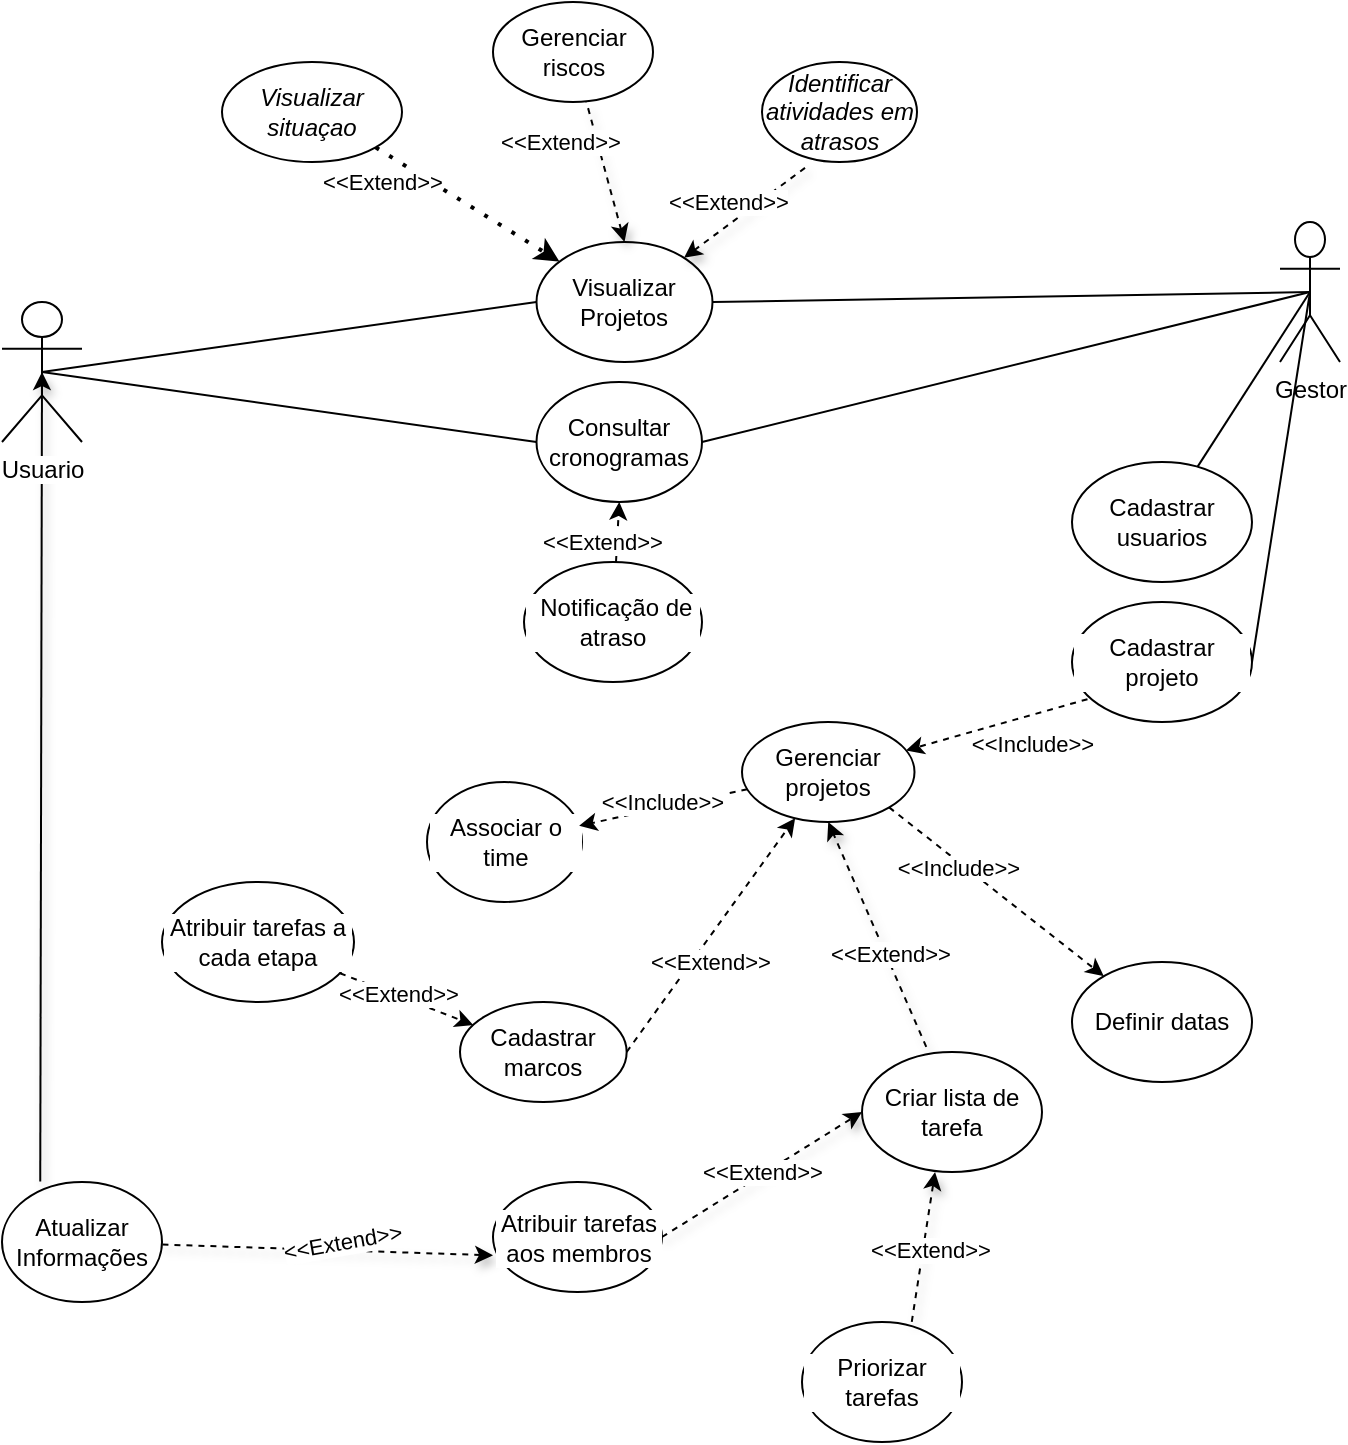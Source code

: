 <mxfile version="16.0.0" type="device"><diagram id="70LyShU_rG980BC42jQX" name="Page-1"><mxGraphModel dx="1902" dy="1037" grid="1" gridSize="10" guides="1" tooltips="1" connect="1" arrows="1" fold="1" page="1" pageScale="1" pageWidth="827" pageHeight="1169" background="#ffffff" math="0" shadow="0"><root><mxCell id="0"/><mxCell id="1" parent="0"/><mxCell id="Upq9khH2V6hyFRYAG2k6-1" value="Cadastrar usuarios" style="ellipse;whiteSpace=wrap;html=1;" parent="1" vertex="1"><mxGeometry x="645" y="430" width="90" height="60" as="geometry"/></mxCell><mxCell id="Upq9khH2V6hyFRYAG2k6-29" style="rounded=0;orthogonalLoop=1;jettySize=auto;html=1;exitX=0.5;exitY=0.5;exitDx=0;exitDy=0;exitPerimeter=0;fontColor=#000000;endArrow=none;endFill=0;" parent="1" source="Upq9khH2V6hyFRYAG2k6-2" target="Upq9khH2V6hyFRYAG2k6-1" edge="1"><mxGeometry relative="1" as="geometry"/></mxCell><mxCell id="Upq9khH2V6hyFRYAG2k6-35" style="rounded=0;orthogonalLoop=1;jettySize=auto;html=1;exitX=0.5;exitY=0.5;exitDx=0;exitDy=0;exitPerimeter=0;entryX=1;entryY=0.5;entryDx=0;entryDy=0;fontColor=#000000;endArrow=none;endFill=0;" parent="1" source="Upq9khH2V6hyFRYAG2k6-2" target="Upq9khH2V6hyFRYAG2k6-7" edge="1"><mxGeometry relative="1" as="geometry"/></mxCell><mxCell id="Upq9khH2V6hyFRYAG2k6-37" style="rounded=0;orthogonalLoop=1;jettySize=auto;html=1;exitX=0.5;exitY=0.5;exitDx=0;exitDy=0;exitPerimeter=0;entryX=1;entryY=0.5;entryDx=0;entryDy=0;fontColor=#000000;endArrow=none;endFill=0;" parent="1" source="Upq9khH2V6hyFRYAG2k6-2" target="Upq9khH2V6hyFRYAG2k6-12" edge="1"><mxGeometry relative="1" as="geometry"/></mxCell><mxCell id="Upq9khH2V6hyFRYAG2k6-43" style="rounded=0;orthogonalLoop=1;jettySize=auto;html=1;exitX=0.5;exitY=0.5;exitDx=0;exitDy=0;exitPerimeter=0;entryX=1;entryY=0.5;entryDx=0;entryDy=0;fontColor=#000000;endArrow=none;endFill=0;" parent="1" source="Upq9khH2V6hyFRYAG2k6-2" target="Upq9khH2V6hyFRYAG2k6-13" edge="1"><mxGeometry relative="1" as="geometry"/></mxCell><mxCell id="Upq9khH2V6hyFRYAG2k6-2" value="Gestor&lt;br&gt;" style="shape=umlActor;verticalLabelPosition=bottom;verticalAlign=top;html=1;outlineConnect=0;" parent="1" vertex="1"><mxGeometry x="749" y="310" width="30" height="70" as="geometry"/></mxCell><mxCell id="Upq9khH2V6hyFRYAG2k6-6" value="Associar o time" style="ellipse;whiteSpace=wrap;html=1;labelBackgroundColor=#FFFFFF;fontColor=#000000;" parent="1" vertex="1"><mxGeometry x="322.5" y="590" width="77.5" height="60" as="geometry"/></mxCell><mxCell id="Upq9khH2V6hyFRYAG2k6-7" value="Cadastrar projeto" style="ellipse;whiteSpace=wrap;html=1;labelBackgroundColor=#FFFFFF;fontColor=#000000;" parent="1" vertex="1"><mxGeometry x="645" y="500" width="90" height="60" as="geometry"/></mxCell><mxCell id="-4g7d51weAY-REnsmbYh-26" style="edgeStyle=none;rounded=0;orthogonalLoop=1;jettySize=auto;html=1;exitX=0;exitY=0.667;exitDx=0;exitDy=0;shadow=1;dashed=1;endArrow=none;endFill=0;startArrow=classic;startFill=1;exitPerimeter=0;" parent="1" source="Upq9khH2V6hyFRYAG2k6-8" target="Upq9khH2V6hyFRYAG2k6-11" edge="1"><mxGeometry relative="1" as="geometry"/></mxCell><mxCell id="-4g7d51weAY-REnsmbYh-33" style="edgeStyle=none;rounded=0;orthogonalLoop=1;jettySize=auto;html=1;exitX=1;exitY=0.5;exitDx=0;exitDy=0;entryX=0;entryY=0.5;entryDx=0;entryDy=0;shadow=1;dashed=1;startArrow=none;startFill=0;endArrow=classic;endFill=1;" parent="1" source="Upq9khH2V6hyFRYAG2k6-8" target="Upq9khH2V6hyFRYAG2k6-10" edge="1"><mxGeometry relative="1" as="geometry"/></mxCell><mxCell id="Upq9khH2V6hyFRYAG2k6-8" value="Atribuir tarefas aos membros" style="ellipse;whiteSpace=wrap;html=1;labelBackgroundColor=#FFFFFF;fontColor=#000000;" parent="1" vertex="1"><mxGeometry x="355.5" y="790" width="84.5" height="55" as="geometry"/></mxCell><mxCell id="Upq9khH2V6hyFRYAG2k6-9" value="Cadastrar marcos" style="ellipse;whiteSpace=wrap;html=1;" parent="1" vertex="1"><mxGeometry x="339" y="700" width="83.33" height="50" as="geometry"/></mxCell><mxCell id="-4g7d51weAY-REnsmbYh-31" style="edgeStyle=none;rounded=0;orthogonalLoop=1;jettySize=auto;html=1;exitX=0.357;exitY=-0.043;exitDx=0;exitDy=0;entryX=0.5;entryY=1;entryDx=0;entryDy=0;shadow=1;startArrow=none;startFill=0;endArrow=classic;endFill=1;dashed=1;exitPerimeter=0;" parent="1" source="Upq9khH2V6hyFRYAG2k6-10" target="Upq9khH2V6hyFRYAG2k6-18" edge="1"><mxGeometry relative="1" as="geometry"><Array as="points"/></mxGeometry></mxCell><mxCell id="-4g7d51weAY-REnsmbYh-32" value="&amp;lt;&amp;lt;Extend&amp;gt;&amp;gt;" style="edgeLabel;html=1;align=center;verticalAlign=middle;resizable=0;points=[];" parent="-4g7d51weAY-REnsmbYh-31" vertex="1" connectable="0"><mxGeometry x="-0.328" y="3" relative="1" as="geometry"><mxPoint x="1" y="-10" as="offset"/></mxGeometry></mxCell><mxCell id="Upq9khH2V6hyFRYAG2k6-10" value="Criar lista de tarefa" style="ellipse;whiteSpace=wrap;html=1;" parent="1" vertex="1"><mxGeometry x="540" y="725" width="90" height="60" as="geometry"/></mxCell><mxCell id="Upq9khH2V6hyFRYAG2k6-11" value="Atualizar Informações" style="ellipse;whiteSpace=wrap;html=1;" parent="1" vertex="1"><mxGeometry x="110" y="790" width="80" height="60" as="geometry"/></mxCell><mxCell id="Upq9khH2V6hyFRYAG2k6-12" value="Visualizar Projetos" style="ellipse;whiteSpace=wrap;html=1;" parent="1" vertex="1"><mxGeometry x="377.25" y="320" width="88" height="60" as="geometry"/></mxCell><mxCell id="Upq9khH2V6hyFRYAG2k6-13" value="Consultar cronogramas" style="ellipse;whiteSpace=wrap;html=1;" parent="1" vertex="1"><mxGeometry x="377.25" y="390" width="82.75" height="60" as="geometry"/></mxCell><mxCell id="Upq9khH2V6hyFRYAG2k6-14" value="Definir datas" style="ellipse;whiteSpace=wrap;html=1;" parent="1" vertex="1"><mxGeometry x="645" y="680" width="90" height="60" as="geometry"/></mxCell><mxCell id="Upq9khH2V6hyFRYAG2k6-15" value="Gerenciar riscos&lt;br&gt;" style="ellipse;whiteSpace=wrap;html=1;" parent="1" vertex="1"><mxGeometry x="355.5" y="200" width="80" height="50" as="geometry"/></mxCell><mxCell id="Upq9khH2V6hyFRYAG2k6-17" value="&lt;i&gt;Identificar atividades em atrasos&lt;/i&gt;" style="ellipse;whiteSpace=wrap;html=1;" parent="1" vertex="1"><mxGeometry x="490" y="230" width="77.5" height="50" as="geometry"/></mxCell><mxCell id="Upq9khH2V6hyFRYAG2k6-18" value="Gerenciar projetos&lt;br&gt;" style="ellipse;whiteSpace=wrap;html=1;" parent="1" vertex="1"><mxGeometry x="480" y="560" width="86.25" height="50" as="geometry"/></mxCell><mxCell id="-4g7d51weAY-REnsmbYh-36" style="edgeStyle=none;rounded=0;orthogonalLoop=1;jettySize=auto;html=1;entryX=0.292;entryY=1.042;entryDx=0;entryDy=0;entryPerimeter=0;shadow=1;dashed=1;startArrow=classic;startFill=1;endArrow=none;endFill=0;" parent="1" source="Upq9khH2V6hyFRYAG2k6-12" target="Upq9khH2V6hyFRYAG2k6-17" edge="1"><mxGeometry relative="1" as="geometry"><mxPoint x="313" y="100" as="sourcePoint"/></mxGeometry></mxCell><mxCell id="Upq9khH2V6hyFRYAG2k6-20" value="&lt;i&gt;Visualizar situaçao&lt;/i&gt;" style="ellipse;whiteSpace=wrap;html=1;" parent="1" vertex="1"><mxGeometry x="220" y="230" width="90" height="50" as="geometry"/></mxCell><mxCell id="Upq9khH2V6hyFRYAG2k6-40" style="rounded=0;orthogonalLoop=1;jettySize=auto;html=1;exitX=0.5;exitY=0.5;exitDx=0;exitDy=0;exitPerimeter=0;entryX=0;entryY=0.5;entryDx=0;entryDy=0;fontColor=#000000;endArrow=none;endFill=0;strokeWidth=1;" parent="1" source="Upq9khH2V6hyFRYAG2k6-22" target="Upq9khH2V6hyFRYAG2k6-12" edge="1"><mxGeometry relative="1" as="geometry"/></mxCell><mxCell id="Upq9khH2V6hyFRYAG2k6-45" style="rounded=0;orthogonalLoop=1;jettySize=auto;html=1;exitX=0.5;exitY=0.5;exitDx=0;exitDy=0;exitPerimeter=0;entryX=0;entryY=0.5;entryDx=0;entryDy=0;fontColor=#000000;endArrow=none;endFill=0;strokeWidth=1;" parent="1" source="Upq9khH2V6hyFRYAG2k6-22" target="Upq9khH2V6hyFRYAG2k6-13" edge="1"><mxGeometry relative="1" as="geometry"/></mxCell><mxCell id="-4g7d51weAY-REnsmbYh-28" style="rounded=0;orthogonalLoop=1;jettySize=auto;html=1;exitX=0.5;exitY=0.5;exitDx=0;exitDy=0;exitPerimeter=0;shadow=1;startArrow=classic;startFill=1;endArrow=none;endFill=0;entryX=0.239;entryY=-0.004;entryDx=0;entryDy=0;entryPerimeter=0;" parent="1" source="Upq9khH2V6hyFRYAG2k6-22" target="Upq9khH2V6hyFRYAG2k6-11" edge="1"><mxGeometry relative="1" as="geometry"><mxPoint x="249" y="1130" as="targetPoint"/></mxGeometry></mxCell><mxCell id="Upq9khH2V6hyFRYAG2k6-22" value="Usuario&lt;br&gt;" style="shape=umlActor;verticalLabelPosition=bottom;verticalAlign=top;html=1;outlineConnect=0;labelBackgroundColor=#FFFFFF;fontColor=#000000;" parent="1" vertex="1"><mxGeometry x="110" y="350" width="40" height="70" as="geometry"/></mxCell><mxCell id="Upq9khH2V6hyFRYAG2k6-54" style="rounded=0;orthogonalLoop=1;jettySize=auto;html=1;fontColor=#000000;dashed=1;startArrow=none;entryX=0.5;entryY=1;entryDx=0;entryDy=0;" parent="1" source="Upq9khH2V6hyFRYAG2k6-51" target="Upq9khH2V6hyFRYAG2k6-13" edge="1"><mxGeometry relative="1" as="geometry"><mxPoint x="404.681" y="460" as="sourcePoint"/><mxPoint x="387" y="450" as="targetPoint"/></mxGeometry></mxCell><mxCell id="Upq9khH2V6hyFRYAG2k6-51" value="&amp;nbsp;Notificação de atraso" style="ellipse;whiteSpace=wrap;html=1;labelBackgroundColor=#FFFFFF;fontColor=#000000;" parent="1" vertex="1"><mxGeometry x="371" y="480" width="89" height="60" as="geometry"/></mxCell><mxCell id="-4g7d51weAY-REnsmbYh-1" value="" style="endArrow=classic;dashed=1;html=1;dashPattern=1 3;strokeWidth=2;rounded=0;fontColor=#000000;endFill=1;exitX=1;exitY=1;exitDx=0;exitDy=0;startArrow=none;" parent="1" source="Upq9khH2V6hyFRYAG2k6-20" target="Upq9khH2V6hyFRYAG2k6-12" edge="1"><mxGeometry width="50" height="50" relative="1" as="geometry"><mxPoint x="147.64" y="149.43" as="sourcePoint"/><mxPoint x="359" y="250" as="targetPoint"/></mxGeometry></mxCell><mxCell id="-4g7d51weAY-REnsmbYh-5" style="edgeStyle=none;rounded=0;orthogonalLoop=1;jettySize=auto;html=1;fontColor=#000000;endArrow=classic;endFill=1;strokeWidth=1;dashed=1;" parent="1" source="Upq9khH2V6hyFRYAG2k6-18" target="Upq9khH2V6hyFRYAG2k6-6" edge="1"><mxGeometry relative="1" as="geometry"><mxPoint x="589" y="990" as="sourcePoint"/><mxPoint x="539" y="1080" as="targetPoint"/></mxGeometry></mxCell><mxCell id="-4g7d51weAY-REnsmbYh-6" value="&amp;lt;&amp;lt;Include&amp;gt;&amp;gt;" style="edgeLabel;html=1;align=center;verticalAlign=middle;resizable=0;points=[];fontColor=#000000;" parent="-4g7d51weAY-REnsmbYh-5" vertex="1" connectable="0"><mxGeometry x="-0.373" relative="1" as="geometry"><mxPoint x="-17" as="offset"/></mxGeometry></mxCell><mxCell id="-4g7d51weAY-REnsmbYh-7" style="edgeStyle=none;rounded=0;orthogonalLoop=1;jettySize=auto;html=1;fontColor=#000000;endArrow=classic;endFill=1;strokeWidth=1;dashed=1;startArrow=none;exitX=1;exitY=0.5;exitDx=0;exitDy=0;" parent="1" source="Upq9khH2V6hyFRYAG2k6-9" target="Upq9khH2V6hyFRYAG2k6-18" edge="1"><mxGeometry relative="1" as="geometry"><mxPoint x="469" y="855.714" as="sourcePoint"/><mxPoint x="471.64" y="1230" as="targetPoint"/></mxGeometry></mxCell><mxCell id="-4g7d51weAY-REnsmbYh-12" value="Priorizar tarefas" style="ellipse;whiteSpace=wrap;html=1;labelBackgroundColor=#FFFFFF;fontColor=#000000;" parent="1" vertex="1"><mxGeometry x="510" y="860" width="80" height="60" as="geometry"/></mxCell><mxCell id="-4g7d51weAY-REnsmbYh-13" value="" style="endArrow=classic;dashed=1;html=1;rounded=0;entryX=0.406;entryY=1;entryDx=0;entryDy=0;endFill=1;exitX=0.686;exitY=-0.001;exitDx=0;exitDy=0;shadow=1;entryPerimeter=0;exitPerimeter=0;" parent="1" source="-4g7d51weAY-REnsmbYh-12" target="Upq9khH2V6hyFRYAG2k6-10" edge="1"><mxGeometry width="50" height="50" relative="1" as="geometry"><mxPoint x="519" y="620" as="sourcePoint"/><mxPoint x="569" y="570" as="targetPoint"/></mxGeometry></mxCell><mxCell id="-4g7d51weAY-REnsmbYh-15" value="&amp;lt;&amp;lt;Extend&amp;gt;&amp;gt;" style="edgeLabel;html=1;align=center;verticalAlign=middle;resizable=0;points=[];" parent="-4g7d51weAY-REnsmbYh-13" vertex="1" connectable="0"><mxGeometry x="-0.37" y="2" relative="1" as="geometry"><mxPoint x="7" y="-12" as="offset"/></mxGeometry></mxCell><mxCell id="-4g7d51weAY-REnsmbYh-16" value="Atribuir tarefas a cada etapa" style="ellipse;whiteSpace=wrap;html=1;labelBackgroundColor=#FFFFFF;fontColor=#000000;" parent="1" vertex="1"><mxGeometry x="190" y="640" width="96" height="60" as="geometry"/></mxCell><mxCell id="-4g7d51weAY-REnsmbYh-17" value="" style="endArrow=classic;dashed=1;html=1;rounded=0;endFill=1;" parent="1" source="-4g7d51weAY-REnsmbYh-16" target="Upq9khH2V6hyFRYAG2k6-9" edge="1"><mxGeometry width="50" height="50" relative="1" as="geometry"><mxPoint x="354" y="840" as="sourcePoint"/><mxPoint x="424" y="930" as="targetPoint"/></mxGeometry></mxCell><mxCell id="-4g7d51weAY-REnsmbYh-18" value="&amp;lt;&amp;lt;Extend&amp;gt;&amp;gt;" style="edgeLabel;html=1;align=center;verticalAlign=middle;resizable=0;points=[];" parent="-4g7d51weAY-REnsmbYh-17" vertex="1" connectable="0"><mxGeometry x="-0.37" y="2" relative="1" as="geometry"><mxPoint x="7" y="4" as="offset"/></mxGeometry></mxCell><mxCell id="-4g7d51weAY-REnsmbYh-19" value="" style="endArrow=classic;dashed=1;html=1;rounded=0;exitX=0.086;exitY=0.81;exitDx=0;exitDy=0;endFill=1;exitPerimeter=0;" parent="1" source="Upq9khH2V6hyFRYAG2k6-7" target="Upq9khH2V6hyFRYAG2k6-18" edge="1"><mxGeometry width="50" height="50" relative="1" as="geometry"><mxPoint x="279" y="820" as="sourcePoint"/><mxPoint x="579" y="780" as="targetPoint"/></mxGeometry></mxCell><mxCell id="-4g7d51weAY-REnsmbYh-20" value="&amp;lt;&amp;lt;Include&amp;gt;&amp;gt;" style="edgeLabel;html=1;align=center;verticalAlign=middle;resizable=0;points=[];" parent="-4g7d51weAY-REnsmbYh-19" vertex="1" connectable="0"><mxGeometry x="-0.476" y="-2" relative="1" as="geometry"><mxPoint x="-4" y="17" as="offset"/></mxGeometry></mxCell><mxCell id="-4g7d51weAY-REnsmbYh-21" value="" style="endArrow=classic;dashed=1;html=1;rounded=0;endFill=1;exitX=1;exitY=1;exitDx=0;exitDy=0;" parent="1" source="Upq9khH2V6hyFRYAG2k6-18" target="Upq9khH2V6hyFRYAG2k6-14" edge="1"><mxGeometry width="50" height="50" relative="1" as="geometry"><mxPoint x="279" y="820" as="sourcePoint"/><mxPoint x="539" y="910" as="targetPoint"/></mxGeometry></mxCell><mxCell id="-4g7d51weAY-REnsmbYh-22" value="&amp;lt;&amp;lt;Include&amp;gt;&amp;gt;" style="edgeLabel;html=1;align=center;verticalAlign=middle;resizable=0;points=[];" parent="-4g7d51weAY-REnsmbYh-21" vertex="1" connectable="0"><mxGeometry x="-0.419" y="-1" relative="1" as="geometry"><mxPoint x="4" y="5" as="offset"/></mxGeometry></mxCell><mxCell id="-4g7d51weAY-REnsmbYh-23" value="&amp;lt;&amp;lt;Extend&amp;gt;&amp;gt;" style="edgeLabel;html=1;align=center;verticalAlign=middle;resizable=0;points=[];" parent="1" vertex="1" connectable="0"><mxGeometry x="463.497" y="679.998" as="geometry"/></mxCell><mxCell id="-4g7d51weAY-REnsmbYh-27" value="&amp;lt;&amp;lt;Extend&amp;gt;&amp;gt;" style="edgeLabel;html=1;align=center;verticalAlign=middle;resizable=0;points=[];rotation=-10;" parent="1" vertex="1" connectable="0"><mxGeometry x="279.996" y="820.004" as="geometry"/></mxCell><mxCell id="-4g7d51weAY-REnsmbYh-34" value="&amp;lt;&amp;lt;Extend&amp;gt;&amp;gt;" style="edgeLabel;html=1;align=center;verticalAlign=middle;resizable=0;points=[];" parent="1" vertex="1" connectable="0"><mxGeometry x="489.996" y="785.004" as="geometry"/></mxCell><mxCell id="-4g7d51weAY-REnsmbYh-35" style="edgeStyle=none;rounded=0;orthogonalLoop=1;jettySize=auto;html=1;exitX=0.5;exitY=1;exitDx=0;exitDy=0;shadow=1;dashed=1;startArrow=none;startFill=0;endArrow=classic;endFill=1;" parent="1" source="Upq9khH2V6hyFRYAG2k6-13" target="Upq9khH2V6hyFRYAG2k6-13" edge="1"><mxGeometry relative="1" as="geometry"/></mxCell><mxCell id="-4g7d51weAY-REnsmbYh-37" value="&amp;lt;&amp;lt;Extend&amp;gt;&amp;gt;" style="edgeLabel;html=1;align=center;verticalAlign=middle;resizable=0;points=[];" parent="1" vertex="1" connectable="0"><mxGeometry x="409.498" y="470.002" as="geometry"/></mxCell><mxCell id="-4g7d51weAY-REnsmbYh-44" value="&amp;lt;&amp;lt;Extend&amp;gt;&amp;gt;" style="edgeLabel;html=1;align=center;verticalAlign=middle;resizable=0;points=[];" parent="1" vertex="1" connectable="0"><mxGeometry x="299.998" y="290.002" as="geometry"/></mxCell><mxCell id="-4g7d51weAY-REnsmbYh-45" style="edgeStyle=none;rounded=0;orthogonalLoop=1;jettySize=auto;html=1;shadow=1;dashed=1;startArrow=classic;startFill=1;endArrow=none;endFill=0;exitX=0.5;exitY=0;exitDx=0;exitDy=0;" parent="1" source="Upq9khH2V6hyFRYAG2k6-12" target="Upq9khH2V6hyFRYAG2k6-15" edge="1"><mxGeometry relative="1" as="geometry"><mxPoint x="380.32" y="308.53" as="sourcePoint"/><mxPoint x="345.273" y="210.004" as="targetPoint"/></mxGeometry></mxCell><mxCell id="-4g7d51weAY-REnsmbYh-46" value="&amp;lt;&amp;lt;Extend&amp;gt;&amp;gt;" style="edgeLabel;html=1;align=center;verticalAlign=middle;resizable=0;points=[];" parent="1" vertex="1" connectable="0"><mxGeometry x="388.998" y="270.002" as="geometry"/></mxCell><mxCell id="-4g7d51weAY-REnsmbYh-48" value="&amp;lt;&amp;lt;Extend&amp;gt;&amp;gt;" style="edgeLabel;html=1;align=center;verticalAlign=middle;resizable=0;points=[];" parent="1" vertex="1" connectable="0"><mxGeometry x="472.498" y="300.002" as="geometry"/></mxCell></root></mxGraphModel></diagram></mxfile>
